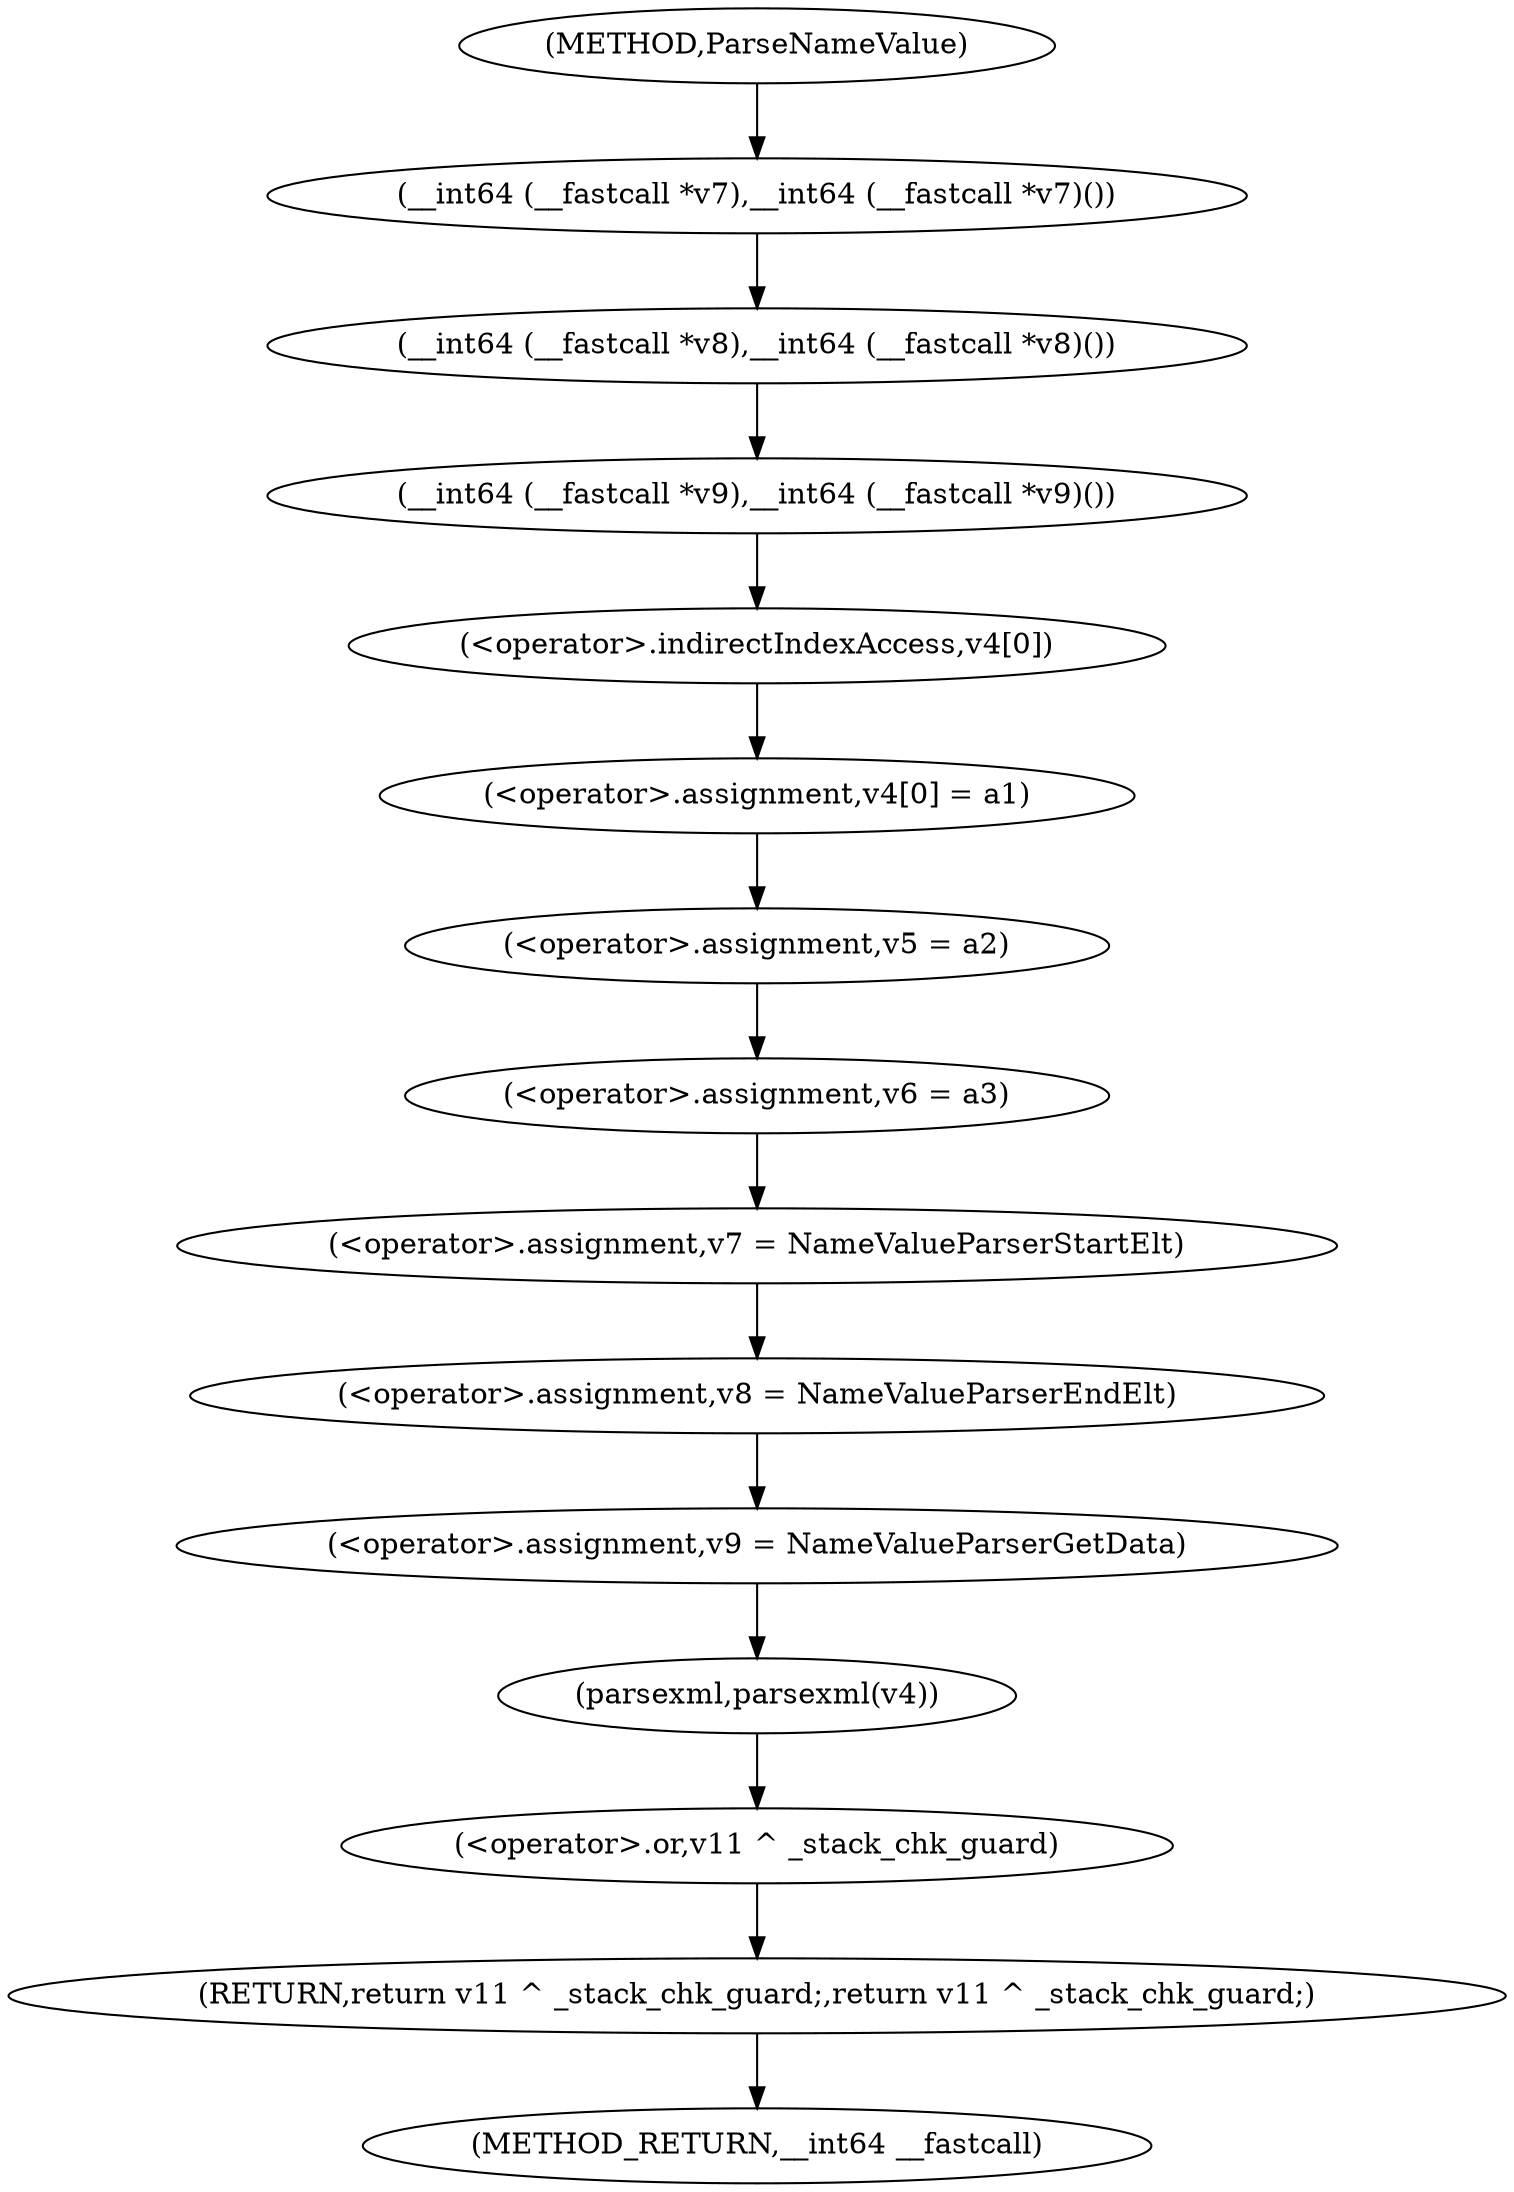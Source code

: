 digraph ParseNameValue {  
"1000117" [label = "(__int64 (__fastcall *v7),__int64 (__fastcall *v7)())" ]
"1000118" [label = "(__int64 (__fastcall *v8),__int64 (__fastcall *v8)())" ]
"1000119" [label = "(__int64 (__fastcall *v9),__int64 (__fastcall *v9)())" ]
"1000124" [label = "(<operator>.assignment,v4[0] = a1)" ]
"1000125" [label = "(<operator>.indirectIndexAccess,v4[0])" ]
"1000140" [label = "(<operator>.assignment,v5 = a2)" ]
"1000143" [label = "(<operator>.assignment,v6 = a3)" ]
"1000146" [label = "(<operator>.assignment,v7 = NameValueParserStartElt)" ]
"1000149" [label = "(<operator>.assignment,v8 = NameValueParserEndElt)" ]
"1000153" [label = "(<operator>.assignment,v9 = NameValueParserGetData)" ]
"1000156" [label = "(parsexml,parsexml(v4))" ]
"1000158" [label = "(RETURN,return v11 ^ _stack_chk_guard;,return v11 ^ _stack_chk_guard;)" ]
"1000159" [label = "(<operator>.or,v11 ^ _stack_chk_guard)" ]
"1000109" [label = "(METHOD,ParseNameValue)" ]
"1000162" [label = "(METHOD_RETURN,__int64 __fastcall)" ]
  "1000117" -> "1000118" 
  "1000118" -> "1000119" 
  "1000119" -> "1000125" 
  "1000124" -> "1000140" 
  "1000125" -> "1000124" 
  "1000140" -> "1000143" 
  "1000143" -> "1000146" 
  "1000146" -> "1000149" 
  "1000149" -> "1000153" 
  "1000153" -> "1000156" 
  "1000156" -> "1000159" 
  "1000158" -> "1000162" 
  "1000159" -> "1000158" 
  "1000109" -> "1000117" 
}
